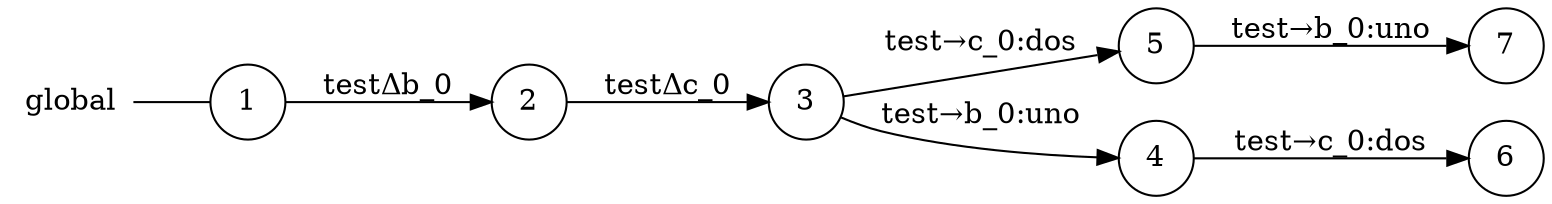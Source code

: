 digraph global {
	rankdir="LR";
	n_0 [label="global", shape="plaintext"];
	n_1 [id="5", shape=circle, label="5"];
	n_2 [id="6", shape=circle, label="6"];
	n_3 [id="1", shape=circle, label="1"];
	n_0 -> n_3 [arrowhead=none];
	n_4 [id="2", shape=circle, label="2"];
	n_5 [id="4", shape=circle, label="4"];
	n_6 [id="7", shape=circle, label="7"];
	n_7 [id="3", shape=circle, label="3"];

	n_1 -> n_6 [id="[$e|5]", label="test→b_0:uno"];
	n_5 -> n_2 [id="[$e|4]", label="test→c_0:dos"];
	n_3 -> n_4 [id="[$e|0]", label="testΔb_0"];
	n_7 -> n_1 [id="[$e|3]", label="test→c_0:dos"];
	n_4 -> n_7 [id="[$e|1]", label="testΔc_0"];
	n_7 -> n_5 [id="[$e|2]", label="test→b_0:uno"];
}
